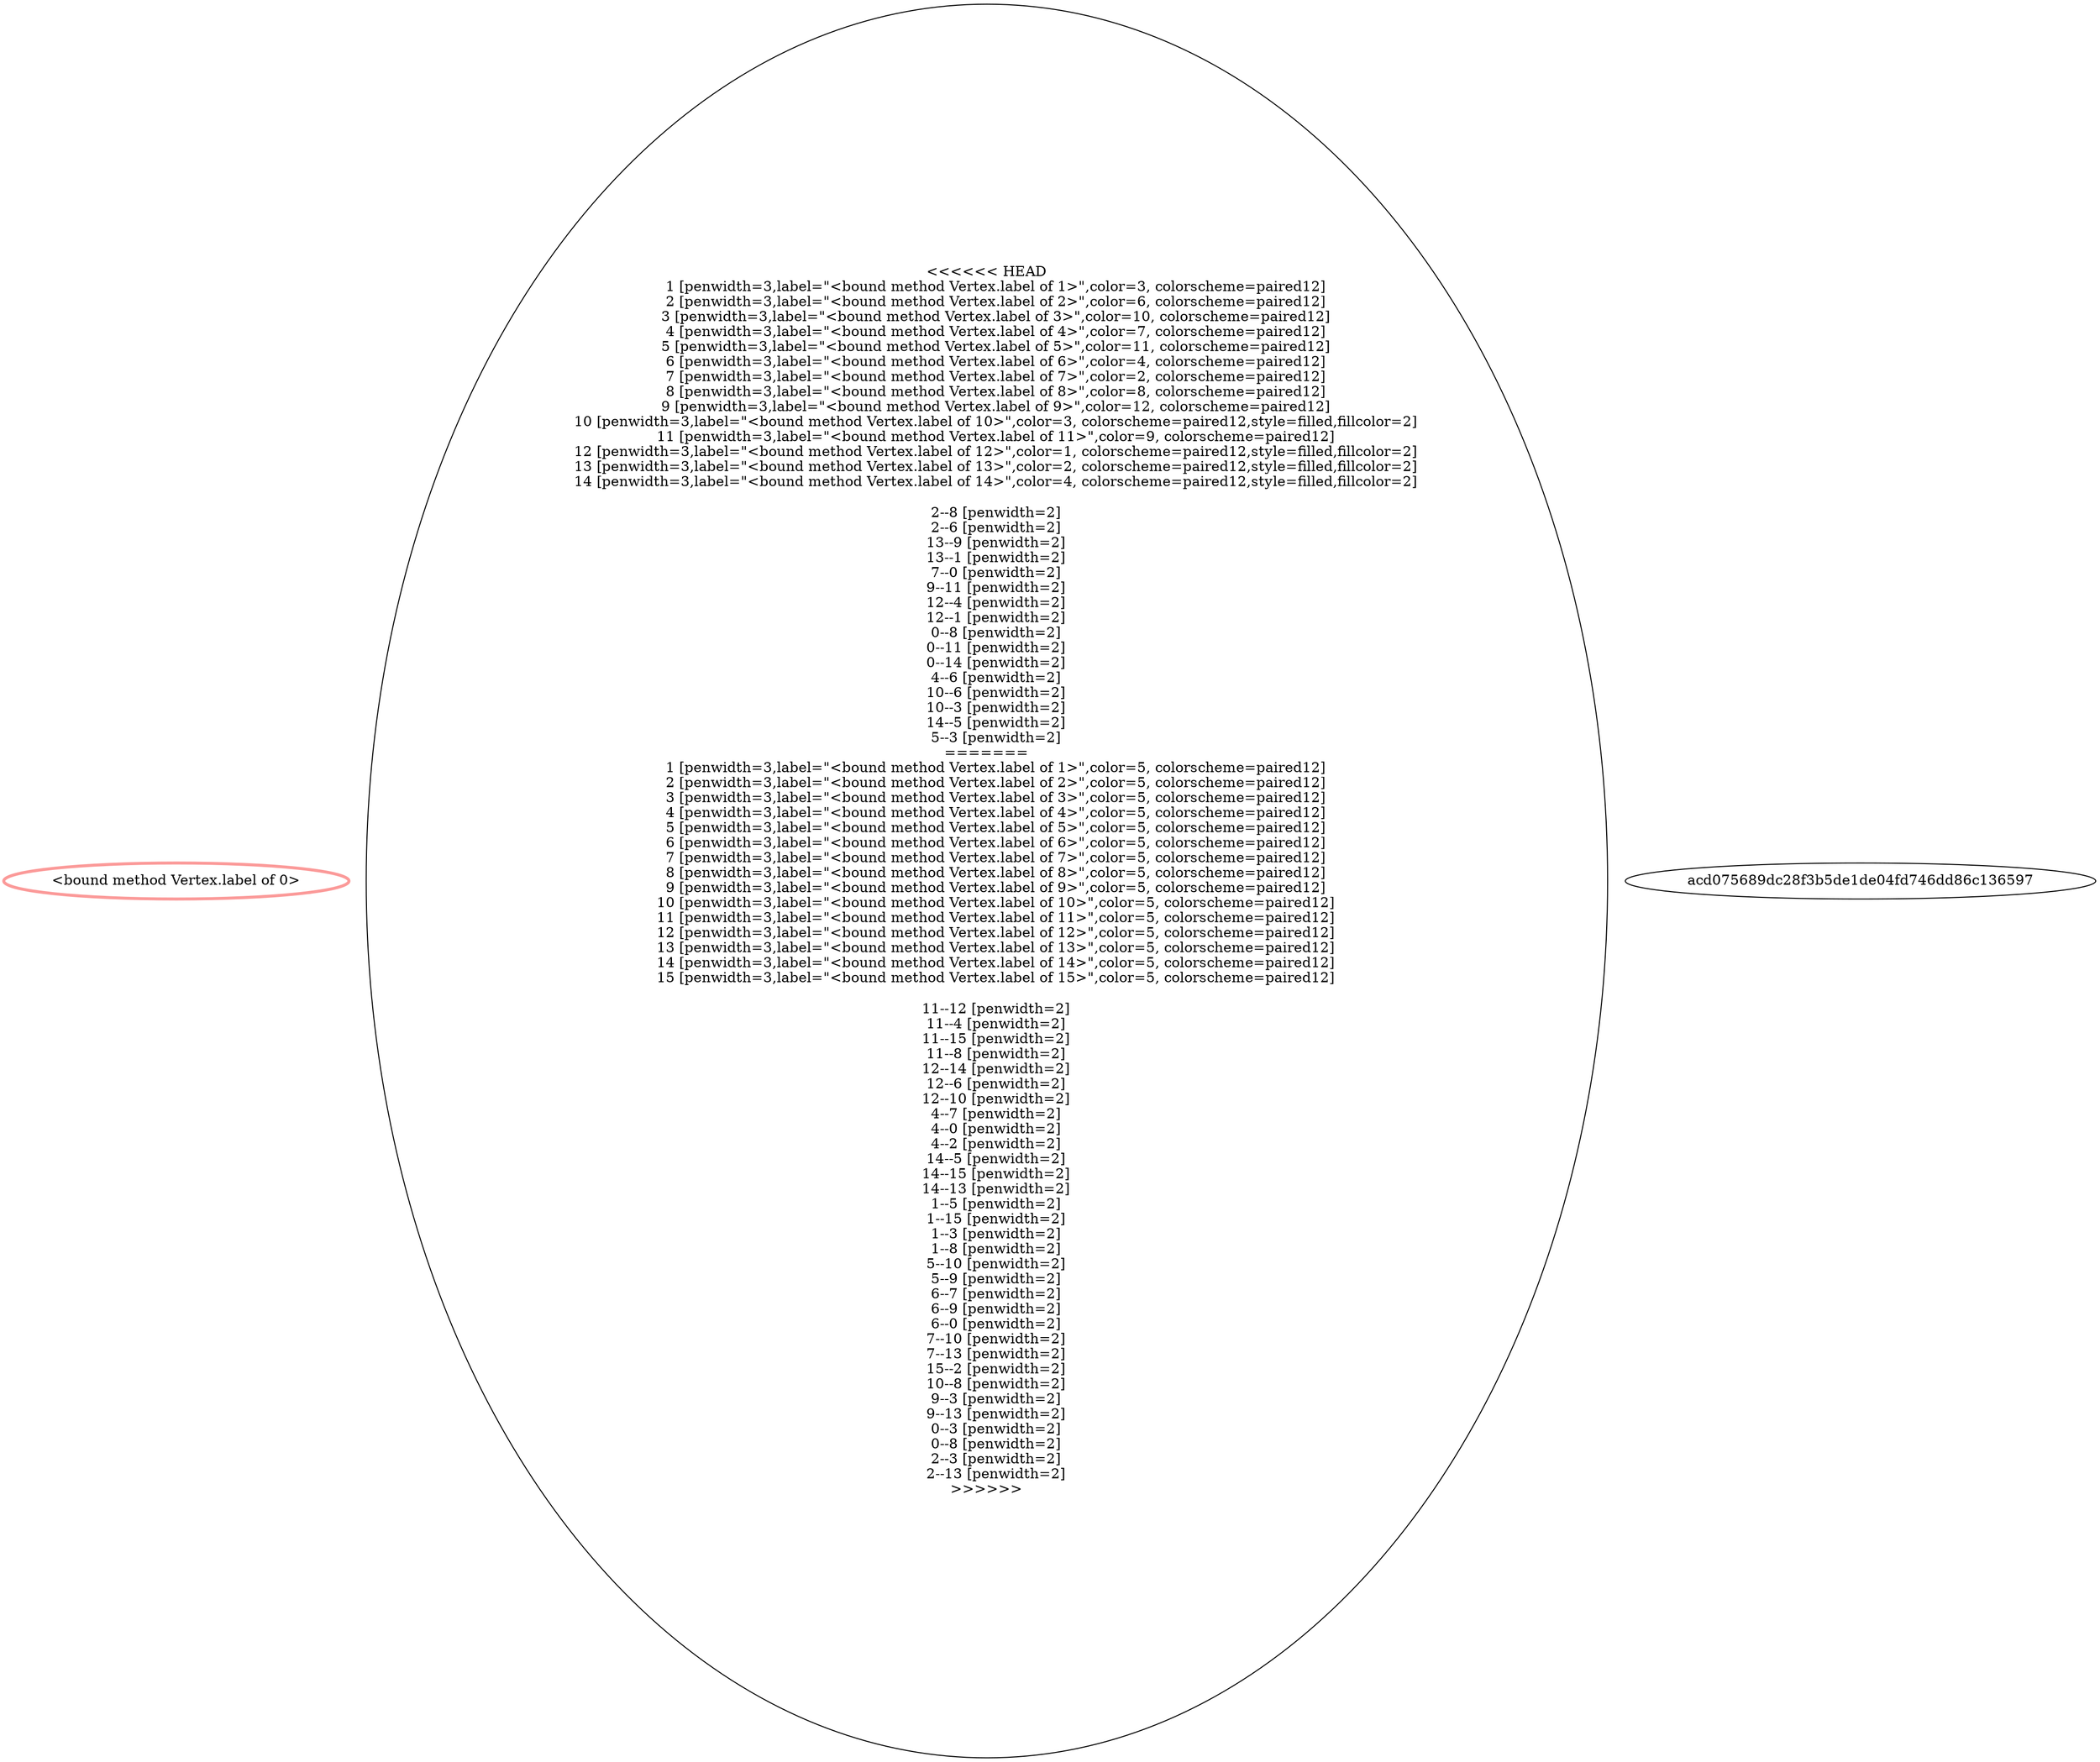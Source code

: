 Graph G {
    0 [penwidth=3,label="<bound method Vertex.label of 0>",color=5, colorscheme=paired12]
<<<<<<< HEAD
    1 [penwidth=3,label="<bound method Vertex.label of 1>",color=3, colorscheme=paired12]
    2 [penwidth=3,label="<bound method Vertex.label of 2>",color=6, colorscheme=paired12]
    3 [penwidth=3,label="<bound method Vertex.label of 3>",color=10, colorscheme=paired12]
    4 [penwidth=3,label="<bound method Vertex.label of 4>",color=7, colorscheme=paired12]
    5 [penwidth=3,label="<bound method Vertex.label of 5>",color=11, colorscheme=paired12]
    6 [penwidth=3,label="<bound method Vertex.label of 6>",color=4, colorscheme=paired12]
    7 [penwidth=3,label="<bound method Vertex.label of 7>",color=2, colorscheme=paired12]
    8 [penwidth=3,label="<bound method Vertex.label of 8>",color=8, colorscheme=paired12]
    9 [penwidth=3,label="<bound method Vertex.label of 9>",color=12, colorscheme=paired12]
    10 [penwidth=3,label="<bound method Vertex.label of 10>",color=3, colorscheme=paired12,style=filled,fillcolor=2]
    11 [penwidth=3,label="<bound method Vertex.label of 11>",color=9, colorscheme=paired12]
    12 [penwidth=3,label="<bound method Vertex.label of 12>",color=1, colorscheme=paired12,style=filled,fillcolor=2]
    13 [penwidth=3,label="<bound method Vertex.label of 13>",color=2, colorscheme=paired12,style=filled,fillcolor=2]
    14 [penwidth=3,label="<bound method Vertex.label of 14>",color=4, colorscheme=paired12,style=filled,fillcolor=2]

    2--8 [penwidth=2]
    2--6 [penwidth=2]
    13--9 [penwidth=2]
    13--1 [penwidth=2]
    7--0 [penwidth=2]
    9--11 [penwidth=2]
    12--4 [penwidth=2]
    12--1 [penwidth=2]
    0--8 [penwidth=2]
    0--11 [penwidth=2]
    0--14 [penwidth=2]
    4--6 [penwidth=2]
    10--6 [penwidth=2]
    10--3 [penwidth=2]
    14--5 [penwidth=2]
    5--3 [penwidth=2]
=======
    1 [penwidth=3,label="<bound method Vertex.label of 1>",color=5, colorscheme=paired12]
    2 [penwidth=3,label="<bound method Vertex.label of 2>",color=5, colorscheme=paired12]
    3 [penwidth=3,label="<bound method Vertex.label of 3>",color=5, colorscheme=paired12]
    4 [penwidth=3,label="<bound method Vertex.label of 4>",color=5, colorscheme=paired12]
    5 [penwidth=3,label="<bound method Vertex.label of 5>",color=5, colorscheme=paired12]
    6 [penwidth=3,label="<bound method Vertex.label of 6>",color=5, colorscheme=paired12]
    7 [penwidth=3,label="<bound method Vertex.label of 7>",color=5, colorscheme=paired12]
    8 [penwidth=3,label="<bound method Vertex.label of 8>",color=5, colorscheme=paired12]
    9 [penwidth=3,label="<bound method Vertex.label of 9>",color=5, colorscheme=paired12]
    10 [penwidth=3,label="<bound method Vertex.label of 10>",color=5, colorscheme=paired12]
    11 [penwidth=3,label="<bound method Vertex.label of 11>",color=5, colorscheme=paired12]
    12 [penwidth=3,label="<bound method Vertex.label of 12>",color=5, colorscheme=paired12]
    13 [penwidth=3,label="<bound method Vertex.label of 13>",color=5, colorscheme=paired12]
    14 [penwidth=3,label="<bound method Vertex.label of 14>",color=5, colorscheme=paired12]
    15 [penwidth=3,label="<bound method Vertex.label of 15>",color=5, colorscheme=paired12]

    11--12 [penwidth=2]
    11--4 [penwidth=2]
    11--15 [penwidth=2]
    11--8 [penwidth=2]
    12--14 [penwidth=2]
    12--6 [penwidth=2]
    12--10 [penwidth=2]
    4--7 [penwidth=2]
    4--0 [penwidth=2]
    4--2 [penwidth=2]
    14--5 [penwidth=2]
    14--15 [penwidth=2]
    14--13 [penwidth=2]
    1--5 [penwidth=2]
    1--15 [penwidth=2]
    1--3 [penwidth=2]
    1--8 [penwidth=2]
    5--10 [penwidth=2]
    5--9 [penwidth=2]
    6--7 [penwidth=2]
    6--9 [penwidth=2]
    6--0 [penwidth=2]
    7--10 [penwidth=2]
    7--13 [penwidth=2]
    15--2 [penwidth=2]
    10--8 [penwidth=2]
    9--3 [penwidth=2]
    9--13 [penwidth=2]
    0--3 [penwidth=2]
    0--8 [penwidth=2]
    2--3 [penwidth=2]
    2--13 [penwidth=2]
>>>>>>> acd075689dc28f3b5de1de04fd746dd86c136597
}